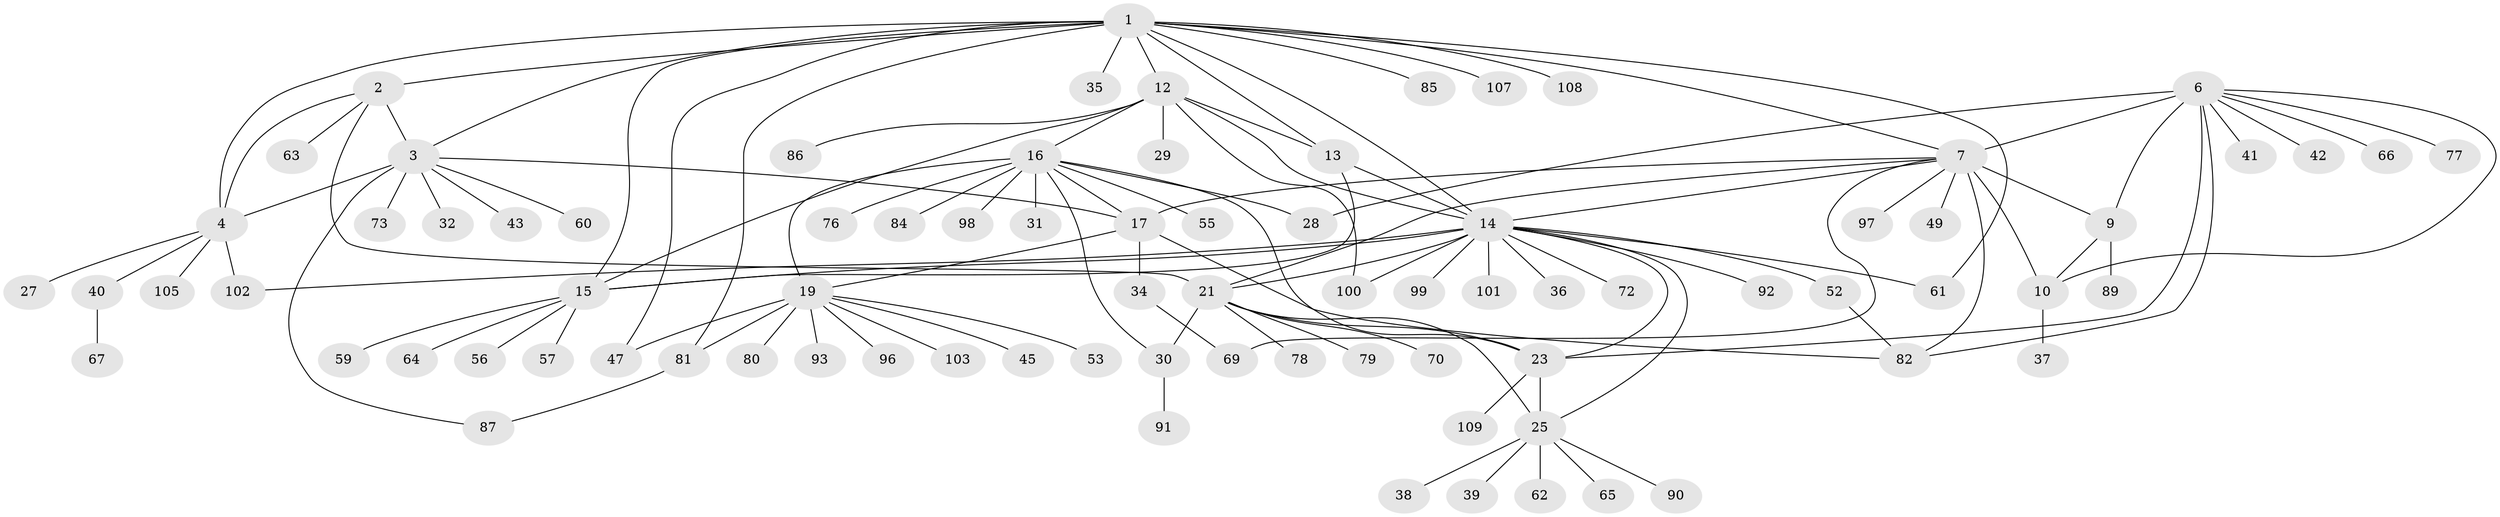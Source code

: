 // original degree distribution, {10: 0.01834862385321101, 7: 0.01834862385321101, 8: 0.07339449541284404, 9: 0.045871559633027525, 6: 0.027522935779816515, 5: 0.027522935779816515, 11: 0.009174311926605505, 12: 0.009174311926605505, 4: 0.027522935779816515, 1: 0.5596330275229358, 2: 0.1651376146788991, 3: 0.01834862385321101}
// Generated by graph-tools (version 1.1) at 2025/42/03/06/25 10:42:08]
// undirected, 83 vertices, 117 edges
graph export_dot {
graph [start="1"]
  node [color=gray90,style=filled];
  1 [super="+11"];
  2 [super="+44"];
  3 [super="+5"];
  4 [super="+95"];
  6 [super="+26"];
  7 [super="+8"];
  9 [super="+106"];
  10;
  12 [super="+51"];
  13 [super="+50"];
  14 [super="+24"];
  15 [super="+75"];
  16 [super="+18"];
  17 [super="+104"];
  19 [super="+20"];
  21 [super="+22"];
  23 [super="+71"];
  25 [super="+33"];
  27;
  28 [super="+48"];
  29;
  30 [super="+68"];
  31;
  32;
  34 [super="+46"];
  35 [super="+54"];
  36;
  37;
  38;
  39;
  40 [super="+83"];
  41;
  42;
  43 [super="+58"];
  45;
  47;
  49;
  52;
  53;
  55;
  56;
  57;
  59;
  60;
  61;
  62;
  63;
  64;
  65;
  66;
  67;
  69;
  70;
  72;
  73 [super="+74"];
  76;
  77;
  78;
  79;
  80;
  81;
  82 [super="+88"];
  84;
  85;
  86;
  87;
  89;
  90;
  91;
  92;
  93 [super="+94"];
  96;
  97;
  98;
  99;
  100;
  101;
  102;
  103;
  105;
  107;
  108;
  109;
  1 -- 2;
  1 -- 3 [weight=2];
  1 -- 4;
  1 -- 7;
  1 -- 47;
  1 -- 61;
  1 -- 81;
  1 -- 108;
  1 -- 35;
  1 -- 107;
  1 -- 12;
  1 -- 13;
  1 -- 14;
  1 -- 15;
  1 -- 85;
  2 -- 3 [weight=2];
  2 -- 4;
  2 -- 21;
  2 -- 63;
  3 -- 4 [weight=2];
  3 -- 32;
  3 -- 43;
  3 -- 73;
  3 -- 87;
  3 -- 17;
  3 -- 60;
  4 -- 27;
  4 -- 40;
  4 -- 102;
  4 -- 105;
  6 -- 7 [weight=2];
  6 -- 9;
  6 -- 10;
  6 -- 28;
  6 -- 42;
  6 -- 66;
  6 -- 41;
  6 -- 77;
  6 -- 23;
  6 -- 82;
  7 -- 9 [weight=2];
  7 -- 10 [weight=2];
  7 -- 14;
  7 -- 82;
  7 -- 97;
  7 -- 69;
  7 -- 17;
  7 -- 49;
  7 -- 21;
  9 -- 10;
  9 -- 89;
  10 -- 37;
  12 -- 13;
  12 -- 14;
  12 -- 15;
  12 -- 16;
  12 -- 29;
  12 -- 86;
  12 -- 100;
  13 -- 14;
  13 -- 15;
  14 -- 15;
  14 -- 36;
  14 -- 61;
  14 -- 92;
  14 -- 99;
  14 -- 101;
  14 -- 100;
  14 -- 102;
  14 -- 72;
  14 -- 52;
  14 -- 21 [weight=2];
  14 -- 23;
  14 -- 25;
  15 -- 56;
  15 -- 57;
  15 -- 59;
  15 -- 64;
  16 -- 17 [weight=2];
  16 -- 19 [weight=4];
  16 -- 23;
  16 -- 30;
  16 -- 55;
  16 -- 76;
  16 -- 84;
  16 -- 98;
  16 -- 31;
  16 -- 28;
  17 -- 19 [weight=2];
  17 -- 34;
  17 -- 82;
  19 -- 45;
  19 -- 53;
  19 -- 103;
  19 -- 96;
  19 -- 47;
  19 -- 80;
  19 -- 81;
  19 -- 93;
  21 -- 23 [weight=2];
  21 -- 25 [weight=2];
  21 -- 70;
  21 -- 78;
  21 -- 30;
  21 -- 79;
  23 -- 25;
  23 -- 109;
  25 -- 38;
  25 -- 39;
  25 -- 62;
  25 -- 65;
  25 -- 90;
  30 -- 91;
  34 -- 69;
  40 -- 67;
  52 -- 82;
  81 -- 87;
}
